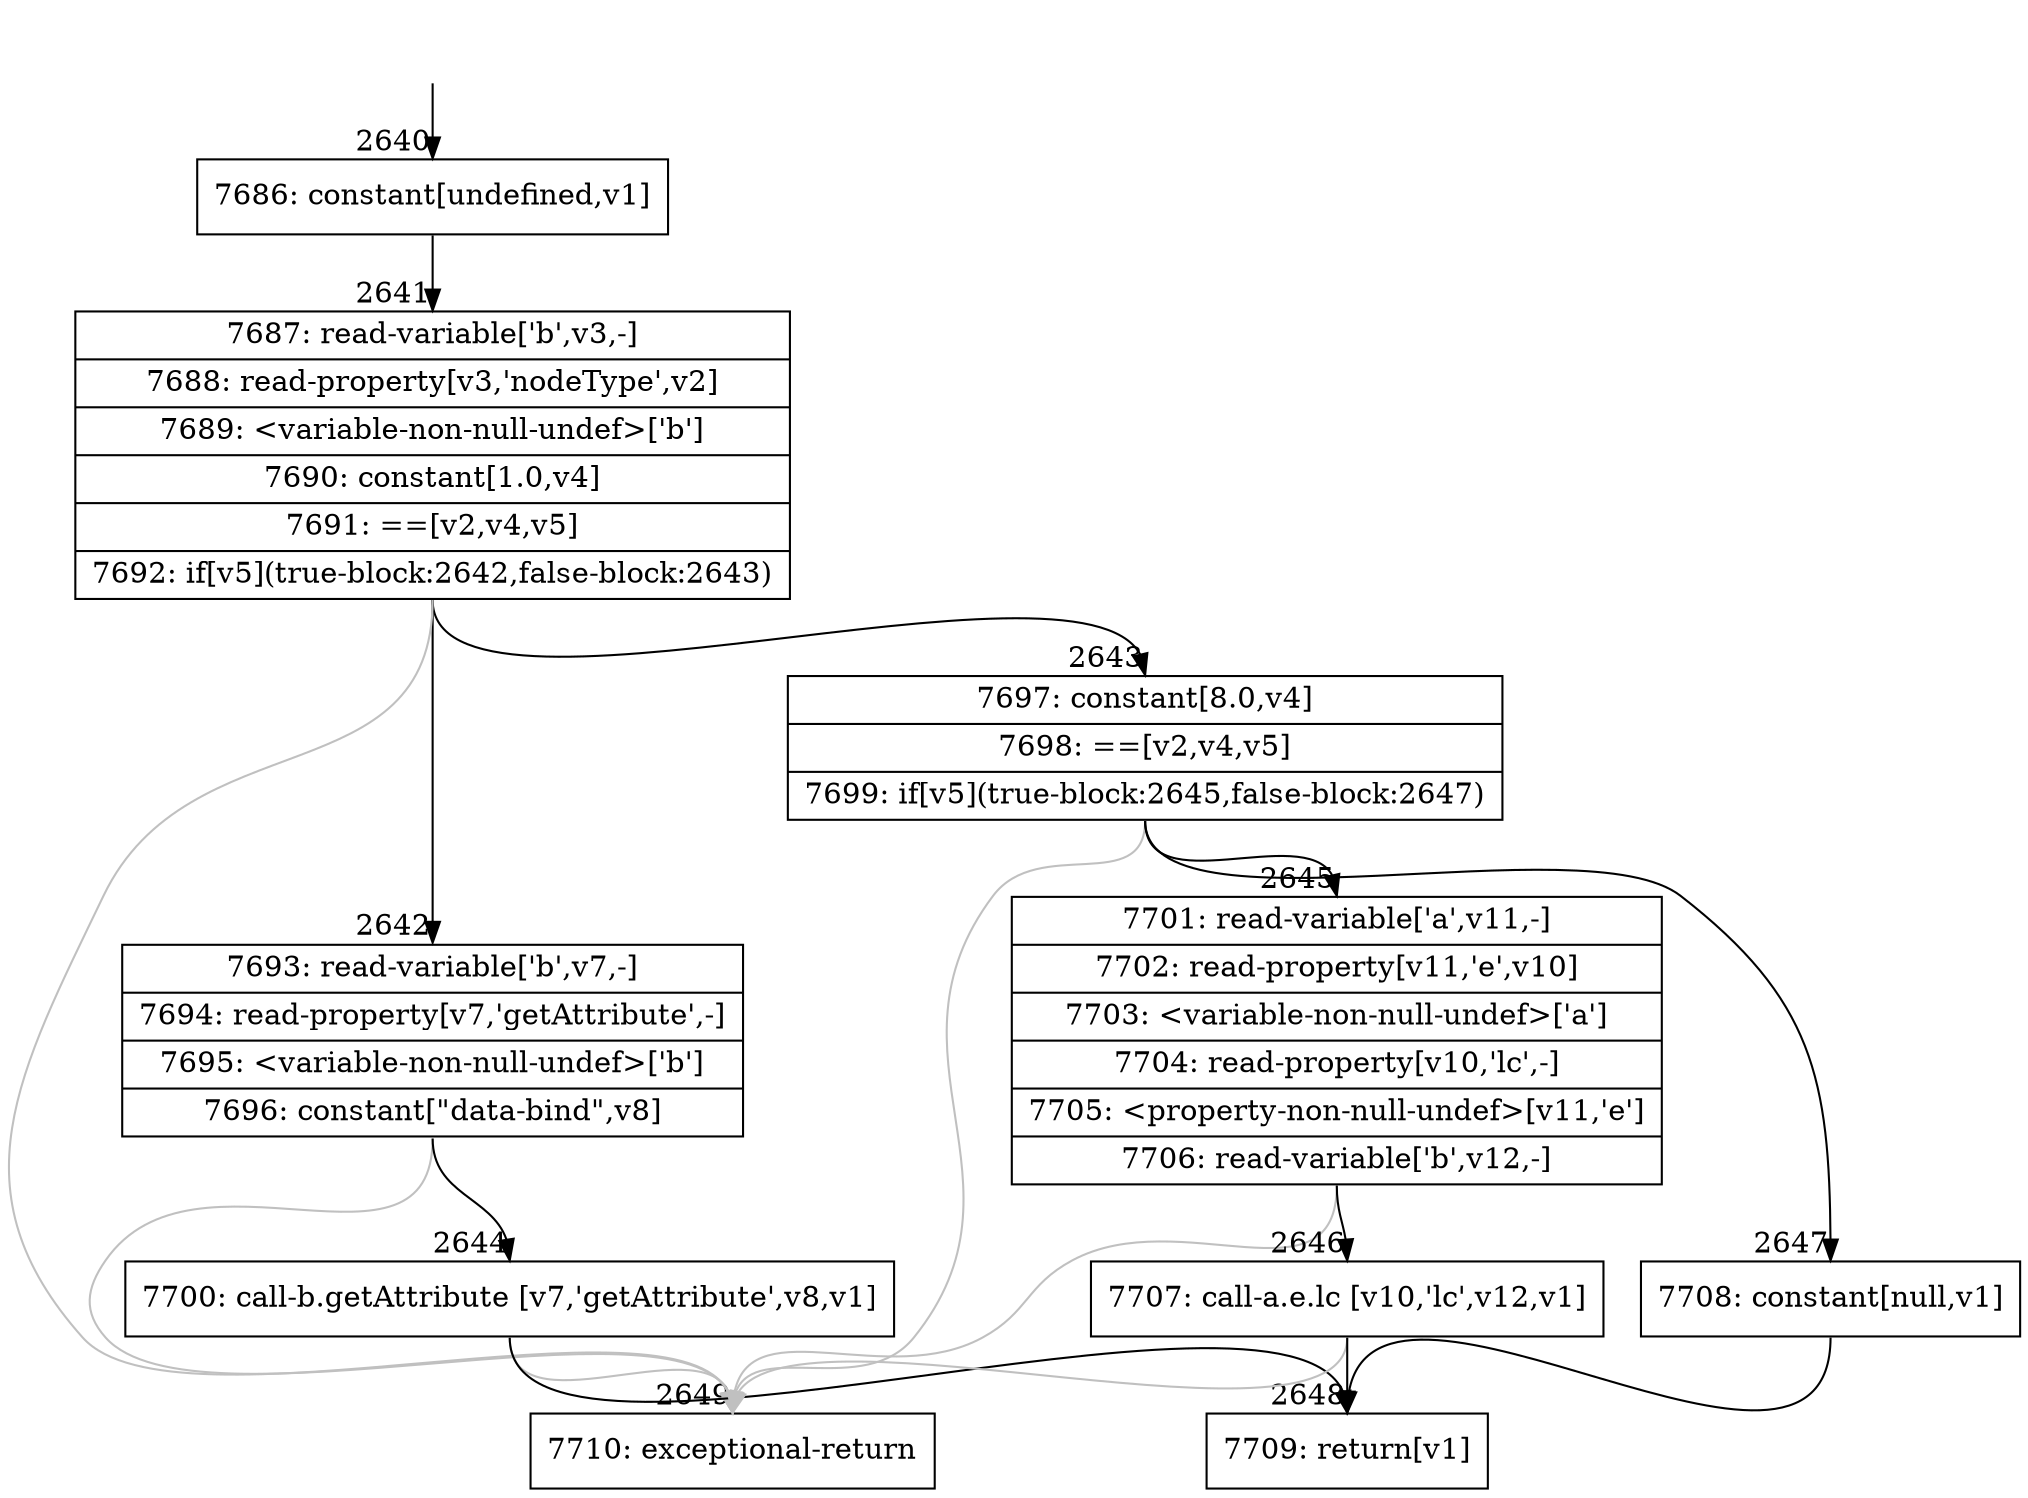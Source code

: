 digraph {
rankdir="TD"
BB_entry212[shape=none,label=""];
BB_entry212 -> BB2640 [tailport=s, headport=n, headlabel="    2640"]
BB2640 [shape=record label="{7686: constant[undefined,v1]}" ] 
BB2640 -> BB2641 [tailport=s, headport=n, headlabel="      2641"]
BB2641 [shape=record label="{7687: read-variable['b',v3,-]|7688: read-property[v3,'nodeType',v2]|7689: \<variable-non-null-undef\>['b']|7690: constant[1.0,v4]|7691: ==[v2,v4,v5]|7692: if[v5](true-block:2642,false-block:2643)}" ] 
BB2641 -> BB2642 [tailport=s, headport=n, headlabel="      2642"]
BB2641 -> BB2643 [tailport=s, headport=n, headlabel="      2643"]
BB2641 -> BB2649 [tailport=s, headport=n, color=gray, headlabel="      2649"]
BB2642 [shape=record label="{7693: read-variable['b',v7,-]|7694: read-property[v7,'getAttribute',-]|7695: \<variable-non-null-undef\>['b']|7696: constant[\"data-bind\",v8]}" ] 
BB2642 -> BB2644 [tailport=s, headport=n, headlabel="      2644"]
BB2642 -> BB2649 [tailport=s, headport=n, color=gray]
BB2643 [shape=record label="{7697: constant[8.0,v4]|7698: ==[v2,v4,v5]|7699: if[v5](true-block:2645,false-block:2647)}" ] 
BB2643 -> BB2645 [tailport=s, headport=n, headlabel="      2645"]
BB2643 -> BB2647 [tailport=s, headport=n, headlabel="      2647"]
BB2643 -> BB2649 [tailport=s, headport=n, color=gray]
BB2644 [shape=record label="{7700: call-b.getAttribute [v7,'getAttribute',v8,v1]}" ] 
BB2644 -> BB2648 [tailport=s, headport=n, headlabel="      2648"]
BB2644 -> BB2649 [tailport=s, headport=n, color=gray]
BB2645 [shape=record label="{7701: read-variable['a',v11,-]|7702: read-property[v11,'e',v10]|7703: \<variable-non-null-undef\>['a']|7704: read-property[v10,'lc',-]|7705: \<property-non-null-undef\>[v11,'e']|7706: read-variable['b',v12,-]}" ] 
BB2645 -> BB2646 [tailport=s, headport=n, headlabel="      2646"]
BB2645 -> BB2649 [tailport=s, headport=n, color=gray]
BB2646 [shape=record label="{7707: call-a.e.lc [v10,'lc',v12,v1]}" ] 
BB2646 -> BB2648 [tailport=s, headport=n]
BB2646 -> BB2649 [tailport=s, headport=n, color=gray]
BB2647 [shape=record label="{7708: constant[null,v1]}" ] 
BB2647 -> BB2648 [tailport=s, headport=n]
BB2648 [shape=record label="{7709: return[v1]}" ] 
BB2649 [shape=record label="{7710: exceptional-return}" ] 
}
